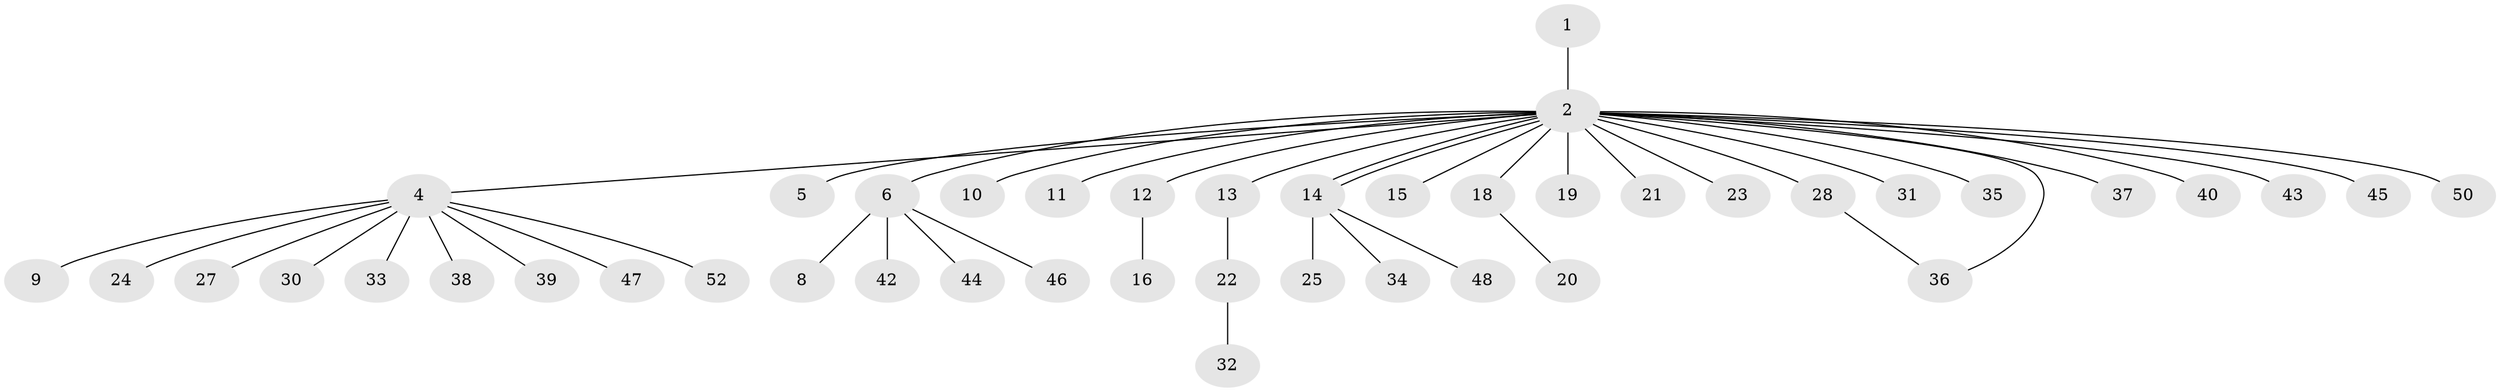 // Generated by graph-tools (version 1.1) at 2025/23/03/03/25 07:23:54]
// undirected, 44 vertices, 45 edges
graph export_dot {
graph [start="1"]
  node [color=gray90,style=filled];
  1;
  2 [super="+3"];
  4 [super="+7"];
  5;
  6 [super="+49"];
  8;
  9;
  10;
  11;
  12 [super="+51"];
  13;
  14 [super="+17"];
  15;
  16;
  18;
  19;
  20;
  21;
  22 [super="+26"];
  23;
  24 [super="+41"];
  25;
  27;
  28 [super="+29"];
  30;
  31;
  32;
  33;
  34;
  35;
  36;
  37;
  38;
  39;
  40;
  42;
  43;
  44;
  45;
  46;
  47;
  48;
  50;
  52;
  1 -- 2;
  2 -- 13;
  2 -- 14;
  2 -- 14;
  2 -- 15;
  2 -- 18;
  2 -- 19;
  2 -- 21;
  2 -- 23;
  2 -- 28;
  2 -- 36;
  2 -- 37;
  2 -- 40;
  2 -- 43;
  2 -- 45;
  2 -- 50;
  2 -- 35;
  2 -- 4;
  2 -- 5;
  2 -- 6;
  2 -- 10;
  2 -- 11;
  2 -- 12;
  2 -- 31;
  4 -- 9;
  4 -- 24;
  4 -- 27;
  4 -- 30;
  4 -- 33;
  4 -- 38;
  4 -- 52;
  4 -- 39;
  4 -- 47;
  6 -- 8;
  6 -- 42;
  6 -- 44;
  6 -- 46;
  12 -- 16;
  13 -- 22;
  14 -- 34;
  14 -- 48;
  14 -- 25;
  18 -- 20;
  22 -- 32;
  28 -- 36;
}
